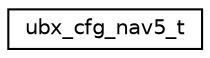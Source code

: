 digraph "Graphical Class Hierarchy"
{
  edge [fontname="Helvetica",fontsize="10",labelfontname="Helvetica",labelfontsize="10"];
  node [fontname="Helvetica",fontsize="10",shape=record];
  rankdir="LR";
  Node1 [label="ubx_cfg_nav5_t",height=0.2,width=0.4,color="black", fillcolor="white", style="filled",URL="$structubx__cfg__nav5__t.html"];
}
